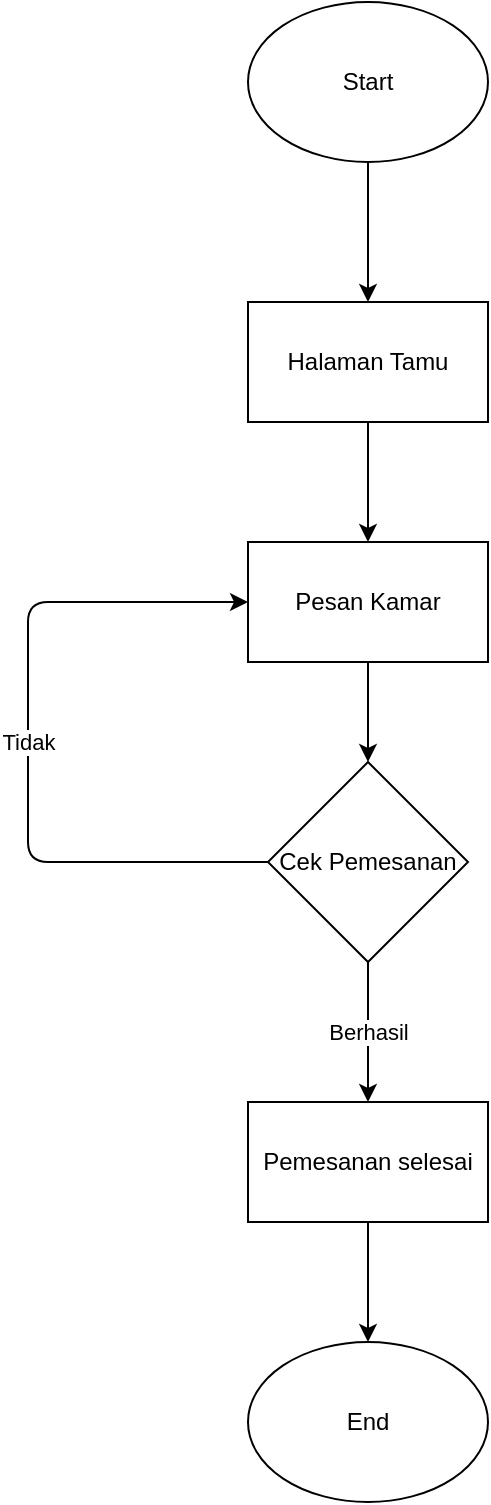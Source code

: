 <mxfile version="13.9.9" type="device"><diagram id="e4eRjRGitWEdSvGVvpTZ" name="Page-1"><mxGraphModel dx="768" dy="482" grid="1" gridSize="10" guides="1" tooltips="1" connect="1" arrows="1" fold="1" page="1" pageScale="1" pageWidth="850" pageHeight="1100" math="0" shadow="0"><root><mxCell id="0"/><mxCell id="1" parent="0"/><mxCell id="pe2v_oZU7xMywHv1MSy2-1" value="Start" style="ellipse;whiteSpace=wrap;html=1;" vertex="1" parent="1"><mxGeometry x="330" y="70" width="120" height="80" as="geometry"/></mxCell><mxCell id="pe2v_oZU7xMywHv1MSy2-2" value="Halaman Tamu" style="rounded=0;whiteSpace=wrap;html=1;" vertex="1" parent="1"><mxGeometry x="330" y="220" width="120" height="60" as="geometry"/></mxCell><mxCell id="pe2v_oZU7xMywHv1MSy2-3" value="" style="endArrow=classic;html=1;exitX=0.5;exitY=1;exitDx=0;exitDy=0;entryX=0.5;entryY=0;entryDx=0;entryDy=0;" edge="1" parent="1" source="pe2v_oZU7xMywHv1MSy2-1" target="pe2v_oZU7xMywHv1MSy2-2"><mxGeometry width="50" height="50" relative="1" as="geometry"><mxPoint x="370" y="280" as="sourcePoint"/><mxPoint x="420" y="230" as="targetPoint"/></mxGeometry></mxCell><mxCell id="pe2v_oZU7xMywHv1MSy2-5" value="Pesan Kamar" style="rounded=0;whiteSpace=wrap;html=1;" vertex="1" parent="1"><mxGeometry x="330" y="340" width="120" height="60" as="geometry"/></mxCell><mxCell id="pe2v_oZU7xMywHv1MSy2-6" value="" style="endArrow=classic;html=1;exitX=0.5;exitY=1;exitDx=0;exitDy=0;entryX=0.5;entryY=0;entryDx=0;entryDy=0;" edge="1" parent="1" source="pe2v_oZU7xMywHv1MSy2-2" target="pe2v_oZU7xMywHv1MSy2-5"><mxGeometry width="50" height="50" relative="1" as="geometry"><mxPoint x="370" y="340" as="sourcePoint"/><mxPoint x="420" y="290" as="targetPoint"/></mxGeometry></mxCell><mxCell id="pe2v_oZU7xMywHv1MSy2-7" value="Cek Pemesanan" style="rhombus;whiteSpace=wrap;html=1;" vertex="1" parent="1"><mxGeometry x="340" y="450" width="100" height="100" as="geometry"/></mxCell><mxCell id="pe2v_oZU7xMywHv1MSy2-14" style="edgeStyle=orthogonalEdgeStyle;rounded=0;orthogonalLoop=1;jettySize=auto;html=1;" edge="1" parent="1" source="pe2v_oZU7xMywHv1MSy2-8" target="pe2v_oZU7xMywHv1MSy2-12"><mxGeometry relative="1" as="geometry"/></mxCell><mxCell id="pe2v_oZU7xMywHv1MSy2-8" value="Pemesanan selesai" style="rounded=0;whiteSpace=wrap;html=1;" vertex="1" parent="1"><mxGeometry x="330" y="620" width="120" height="60" as="geometry"/></mxCell><mxCell id="pe2v_oZU7xMywHv1MSy2-9" value="Berhasil" style="endArrow=classic;html=1;exitX=0.5;exitY=1;exitDx=0;exitDy=0;" edge="1" parent="1" source="pe2v_oZU7xMywHv1MSy2-7" target="pe2v_oZU7xMywHv1MSy2-8"><mxGeometry width="50" height="50" relative="1" as="geometry"><mxPoint x="370" y="530" as="sourcePoint"/><mxPoint x="420" y="480" as="targetPoint"/></mxGeometry></mxCell><mxCell id="pe2v_oZU7xMywHv1MSy2-10" value="Tidak" style="endArrow=classic;html=1;exitX=0;exitY=0.5;exitDx=0;exitDy=0;entryX=0;entryY=0.5;entryDx=0;entryDy=0;" edge="1" parent="1" source="pe2v_oZU7xMywHv1MSy2-7" target="pe2v_oZU7xMywHv1MSy2-5"><mxGeometry width="50" height="50" relative="1" as="geometry"><mxPoint x="370" y="530" as="sourcePoint"/><mxPoint x="220" y="380" as="targetPoint"/><Array as="points"><mxPoint x="220" y="500"/><mxPoint x="220" y="370"/></Array></mxGeometry></mxCell><mxCell id="pe2v_oZU7xMywHv1MSy2-11" value="" style="endArrow=classic;html=1;entryX=0.5;entryY=0;entryDx=0;entryDy=0;exitX=0.5;exitY=1;exitDx=0;exitDy=0;" edge="1" parent="1" source="pe2v_oZU7xMywHv1MSy2-5" target="pe2v_oZU7xMywHv1MSy2-7"><mxGeometry width="50" height="50" relative="1" as="geometry"><mxPoint x="370" y="430" as="sourcePoint"/><mxPoint x="420" y="380" as="targetPoint"/></mxGeometry></mxCell><mxCell id="pe2v_oZU7xMywHv1MSy2-12" value="End" style="ellipse;whiteSpace=wrap;html=1;" vertex="1" parent="1"><mxGeometry x="330" y="740" width="120" height="80" as="geometry"/></mxCell></root></mxGraphModel></diagram></mxfile>
